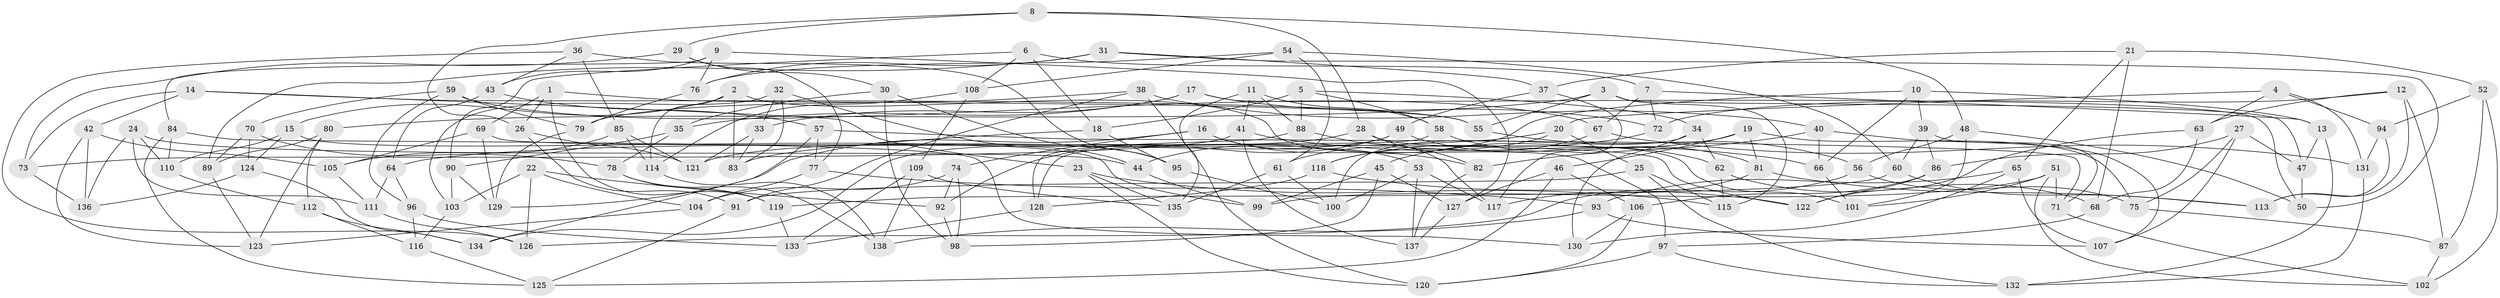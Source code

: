 // coarse degree distribution, {6: 0.4222222222222222, 4: 0.4444444444444444, 3: 0.022222222222222223, 5: 0.1111111111111111}
// Generated by graph-tools (version 1.1) at 2025/42/03/06/25 10:42:17]
// undirected, 138 vertices, 276 edges
graph export_dot {
graph [start="1"]
  node [color=gray90,style=filled];
  1;
  2;
  3;
  4;
  5;
  6;
  7;
  8;
  9;
  10;
  11;
  12;
  13;
  14;
  15;
  16;
  17;
  18;
  19;
  20;
  21;
  22;
  23;
  24;
  25;
  26;
  27;
  28;
  29;
  30;
  31;
  32;
  33;
  34;
  35;
  36;
  37;
  38;
  39;
  40;
  41;
  42;
  43;
  44;
  45;
  46;
  47;
  48;
  49;
  50;
  51;
  52;
  53;
  54;
  55;
  56;
  57;
  58;
  59;
  60;
  61;
  62;
  63;
  64;
  65;
  66;
  67;
  68;
  69;
  70;
  71;
  72;
  73;
  74;
  75;
  76;
  77;
  78;
  79;
  80;
  81;
  82;
  83;
  84;
  85;
  86;
  87;
  88;
  89;
  90;
  91;
  92;
  93;
  94;
  95;
  96;
  97;
  98;
  99;
  100;
  101;
  102;
  103;
  104;
  105;
  106;
  107;
  108;
  109;
  110;
  111;
  112;
  113;
  114;
  115;
  116;
  117;
  118;
  119;
  120;
  121;
  122;
  123;
  124;
  125;
  126;
  127;
  128;
  129;
  130;
  131;
  132;
  133;
  134;
  135;
  136;
  137;
  138;
  1 -- 26;
  1 -- 55;
  1 -- 69;
  1 -- 119;
  2 -- 114;
  2 -- 15;
  2 -- 83;
  2 -- 97;
  3 -- 47;
  3 -- 55;
  3 -- 115;
  3 -- 80;
  4 -- 94;
  4 -- 131;
  4 -- 63;
  4 -- 20;
  5 -- 18;
  5 -- 88;
  5 -- 58;
  5 -- 34;
  6 -- 108;
  6 -- 90;
  6 -- 7;
  6 -- 18;
  7 -- 13;
  7 -- 72;
  7 -- 67;
  8 -- 48;
  8 -- 26;
  8 -- 28;
  8 -- 29;
  9 -- 127;
  9 -- 76;
  9 -- 43;
  9 -- 84;
  10 -- 44;
  10 -- 39;
  10 -- 13;
  10 -- 66;
  11 -- 58;
  11 -- 135;
  11 -- 41;
  11 -- 88;
  12 -- 63;
  12 -- 72;
  12 -- 87;
  12 -- 113;
  13 -- 132;
  13 -- 47;
  14 -- 23;
  14 -- 42;
  14 -- 55;
  14 -- 73;
  15 -- 124;
  15 -- 99;
  15 -- 110;
  16 -- 129;
  16 -- 82;
  16 -- 74;
  16 -- 53;
  17 -- 33;
  17 -- 35;
  17 -- 72;
  17 -- 50;
  18 -- 95;
  18 -- 83;
  19 -- 46;
  19 -- 45;
  19 -- 81;
  19 -- 75;
  20 -- 25;
  20 -- 64;
  20 -- 61;
  21 -- 52;
  21 -- 68;
  21 -- 37;
  21 -- 65;
  22 -- 104;
  22 -- 103;
  22 -- 126;
  22 -- 92;
  23 -- 115;
  23 -- 120;
  23 -- 135;
  24 -- 110;
  24 -- 136;
  24 -- 44;
  24 -- 111;
  25 -- 132;
  25 -- 91;
  25 -- 115;
  26 -- 121;
  26 -- 91;
  27 -- 47;
  27 -- 107;
  27 -- 86;
  27 -- 75;
  28 -- 101;
  28 -- 82;
  28 -- 121;
  29 -- 73;
  29 -- 30;
  29 -- 77;
  30 -- 98;
  30 -- 95;
  30 -- 35;
  31 -- 89;
  31 -- 37;
  31 -- 50;
  31 -- 76;
  32 -- 103;
  32 -- 83;
  32 -- 33;
  32 -- 44;
  33 -- 83;
  33 -- 121;
  34 -- 130;
  34 -- 62;
  34 -- 100;
  35 -- 90;
  35 -- 78;
  36 -- 95;
  36 -- 85;
  36 -- 126;
  36 -- 43;
  37 -- 49;
  37 -- 117;
  38 -- 120;
  38 -- 40;
  38 -- 91;
  38 -- 79;
  39 -- 60;
  39 -- 86;
  39 -- 71;
  40 -- 82;
  40 -- 66;
  40 -- 107;
  41 -- 66;
  41 -- 137;
  41 -- 73;
  42 -- 105;
  42 -- 136;
  42 -- 123;
  43 -- 57;
  43 -- 64;
  44 -- 99;
  45 -- 127;
  45 -- 98;
  45 -- 99;
  46 -- 127;
  46 -- 106;
  46 -- 125;
  47 -- 50;
  48 -- 101;
  48 -- 56;
  48 -- 50;
  49 -- 134;
  49 -- 92;
  49 -- 62;
  51 -- 102;
  51 -- 71;
  51 -- 101;
  51 -- 99;
  52 -- 94;
  52 -- 87;
  52 -- 102;
  53 -- 100;
  53 -- 117;
  53 -- 137;
  54 -- 76;
  54 -- 108;
  54 -- 60;
  54 -- 61;
  55 -- 56;
  56 -- 126;
  56 -- 75;
  57 -- 134;
  57 -- 71;
  57 -- 77;
  58 -- 128;
  58 -- 81;
  59 -- 79;
  59 -- 70;
  59 -- 96;
  59 -- 67;
  60 -- 119;
  60 -- 113;
  61 -- 135;
  61 -- 100;
  62 -- 115;
  62 -- 68;
  63 -- 68;
  63 -- 122;
  64 -- 96;
  64 -- 111;
  65 -- 130;
  65 -- 107;
  65 -- 93;
  66 -- 101;
  67 -- 118;
  67 -- 131;
  68 -- 97;
  69 -- 122;
  69 -- 105;
  69 -- 129;
  70 -- 78;
  70 -- 89;
  70 -- 124;
  71 -- 102;
  72 -- 118;
  73 -- 136;
  74 -- 98;
  74 -- 92;
  74 -- 104;
  75 -- 87;
  76 -- 79;
  77 -- 93;
  77 -- 104;
  78 -- 138;
  78 -- 119;
  79 -- 129;
  80 -- 112;
  80 -- 89;
  80 -- 123;
  81 -- 113;
  81 -- 117;
  82 -- 137;
  84 -- 125;
  84 -- 110;
  84 -- 130;
  85 -- 121;
  85 -- 105;
  85 -- 114;
  86 -- 122;
  86 -- 106;
  87 -- 102;
  88 -- 117;
  88 -- 128;
  89 -- 123;
  90 -- 129;
  90 -- 103;
  91 -- 125;
  92 -- 98;
  93 -- 138;
  93 -- 107;
  94 -- 113;
  94 -- 131;
  95 -- 100;
  96 -- 133;
  96 -- 116;
  97 -- 120;
  97 -- 132;
  103 -- 116;
  104 -- 123;
  105 -- 111;
  106 -- 120;
  106 -- 130;
  108 -- 114;
  108 -- 109;
  109 -- 133;
  109 -- 138;
  109 -- 135;
  110 -- 112;
  111 -- 126;
  112 -- 116;
  112 -- 134;
  114 -- 138;
  116 -- 125;
  118 -- 128;
  118 -- 122;
  119 -- 133;
  124 -- 134;
  124 -- 136;
  127 -- 137;
  128 -- 133;
  131 -- 132;
}
